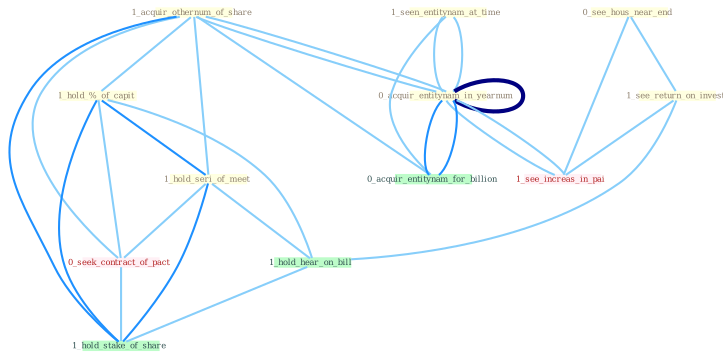 Graph G{ 
    node
    [shape=polygon,style=filled,width=.5,height=.06,color="#BDFCC9",fixedsize=true,fontsize=4,
    fontcolor="#2f4f4f"];
    {node
    [color="#ffffe0", fontcolor="#8b7d6b"] "1_acquir_othernum_of_share " "1_seen_entitynam_at_time " "0_see_hous_near_end " "1_hold_%_of_capit " "1_see_return_on_invest " "1_hold_seri_of_meet " "0_acquir_entitynam_in_yearnum " "0_acquir_entitynam_in_yearnum "}
{node [color="#fff0f5", fontcolor="#b22222"] "0_seek_contract_of_pact " "1_see_increas_in_pai "}
edge [color="#B0E2FF"];

	"1_acquir_othernum_of_share " -- "1_hold_%_of_capit " [w="1", color="#87cefa" ];
	"1_acquir_othernum_of_share " -- "1_hold_seri_of_meet " [w="1", color="#87cefa" ];
	"1_acquir_othernum_of_share " -- "0_acquir_entitynam_in_yearnum " [w="1", color="#87cefa" ];
	"1_acquir_othernum_of_share " -- "0_acquir_entitynam_in_yearnum " [w="1", color="#87cefa" ];
	"1_acquir_othernum_of_share " -- "0_seek_contract_of_pact " [w="1", color="#87cefa" ];
	"1_acquir_othernum_of_share " -- "0_acquir_entitynam_for_billion " [w="1", color="#87cefa" ];
	"1_acquir_othernum_of_share " -- "1_hold_stake_of_share " [w="2", color="#1e90ff" , len=0.8];
	"1_seen_entitynam_at_time " -- "0_acquir_entitynam_in_yearnum " [w="1", color="#87cefa" ];
	"1_seen_entitynam_at_time " -- "0_acquir_entitynam_in_yearnum " [w="1", color="#87cefa" ];
	"1_seen_entitynam_at_time " -- "0_acquir_entitynam_for_billion " [w="1", color="#87cefa" ];
	"0_see_hous_near_end " -- "1_see_return_on_invest " [w="1", color="#87cefa" ];
	"0_see_hous_near_end " -- "1_see_increas_in_pai " [w="1", color="#87cefa" ];
	"1_hold_%_of_capit " -- "1_hold_seri_of_meet " [w="2", color="#1e90ff" , len=0.8];
	"1_hold_%_of_capit " -- "0_seek_contract_of_pact " [w="1", color="#87cefa" ];
	"1_hold_%_of_capit " -- "1_hold_hear_on_bill " [w="1", color="#87cefa" ];
	"1_hold_%_of_capit " -- "1_hold_stake_of_share " [w="2", color="#1e90ff" , len=0.8];
	"1_see_return_on_invest " -- "1_see_increas_in_pai " [w="1", color="#87cefa" ];
	"1_see_return_on_invest " -- "1_hold_hear_on_bill " [w="1", color="#87cefa" ];
	"1_hold_seri_of_meet " -- "0_seek_contract_of_pact " [w="1", color="#87cefa" ];
	"1_hold_seri_of_meet " -- "1_hold_hear_on_bill " [w="1", color="#87cefa" ];
	"1_hold_seri_of_meet " -- "1_hold_stake_of_share " [w="2", color="#1e90ff" , len=0.8];
	"0_acquir_entitynam_in_yearnum " -- "0_acquir_entitynam_in_yearnum " [w="4", style=bold, color="#000080", len=0.4];
	"0_acquir_entitynam_in_yearnum " -- "0_acquir_entitynam_for_billion " [w="2", color="#1e90ff" , len=0.8];
	"0_acquir_entitynam_in_yearnum " -- "1_see_increas_in_pai " [w="1", color="#87cefa" ];
	"0_acquir_entitynam_in_yearnum " -- "0_acquir_entitynam_for_billion " [w="2", color="#1e90ff" , len=0.8];
	"0_acquir_entitynam_in_yearnum " -- "1_see_increas_in_pai " [w="1", color="#87cefa" ];
	"0_seek_contract_of_pact " -- "1_hold_stake_of_share " [w="1", color="#87cefa" ];
	"1_hold_hear_on_bill " -- "1_hold_stake_of_share " [w="1", color="#87cefa" ];
}